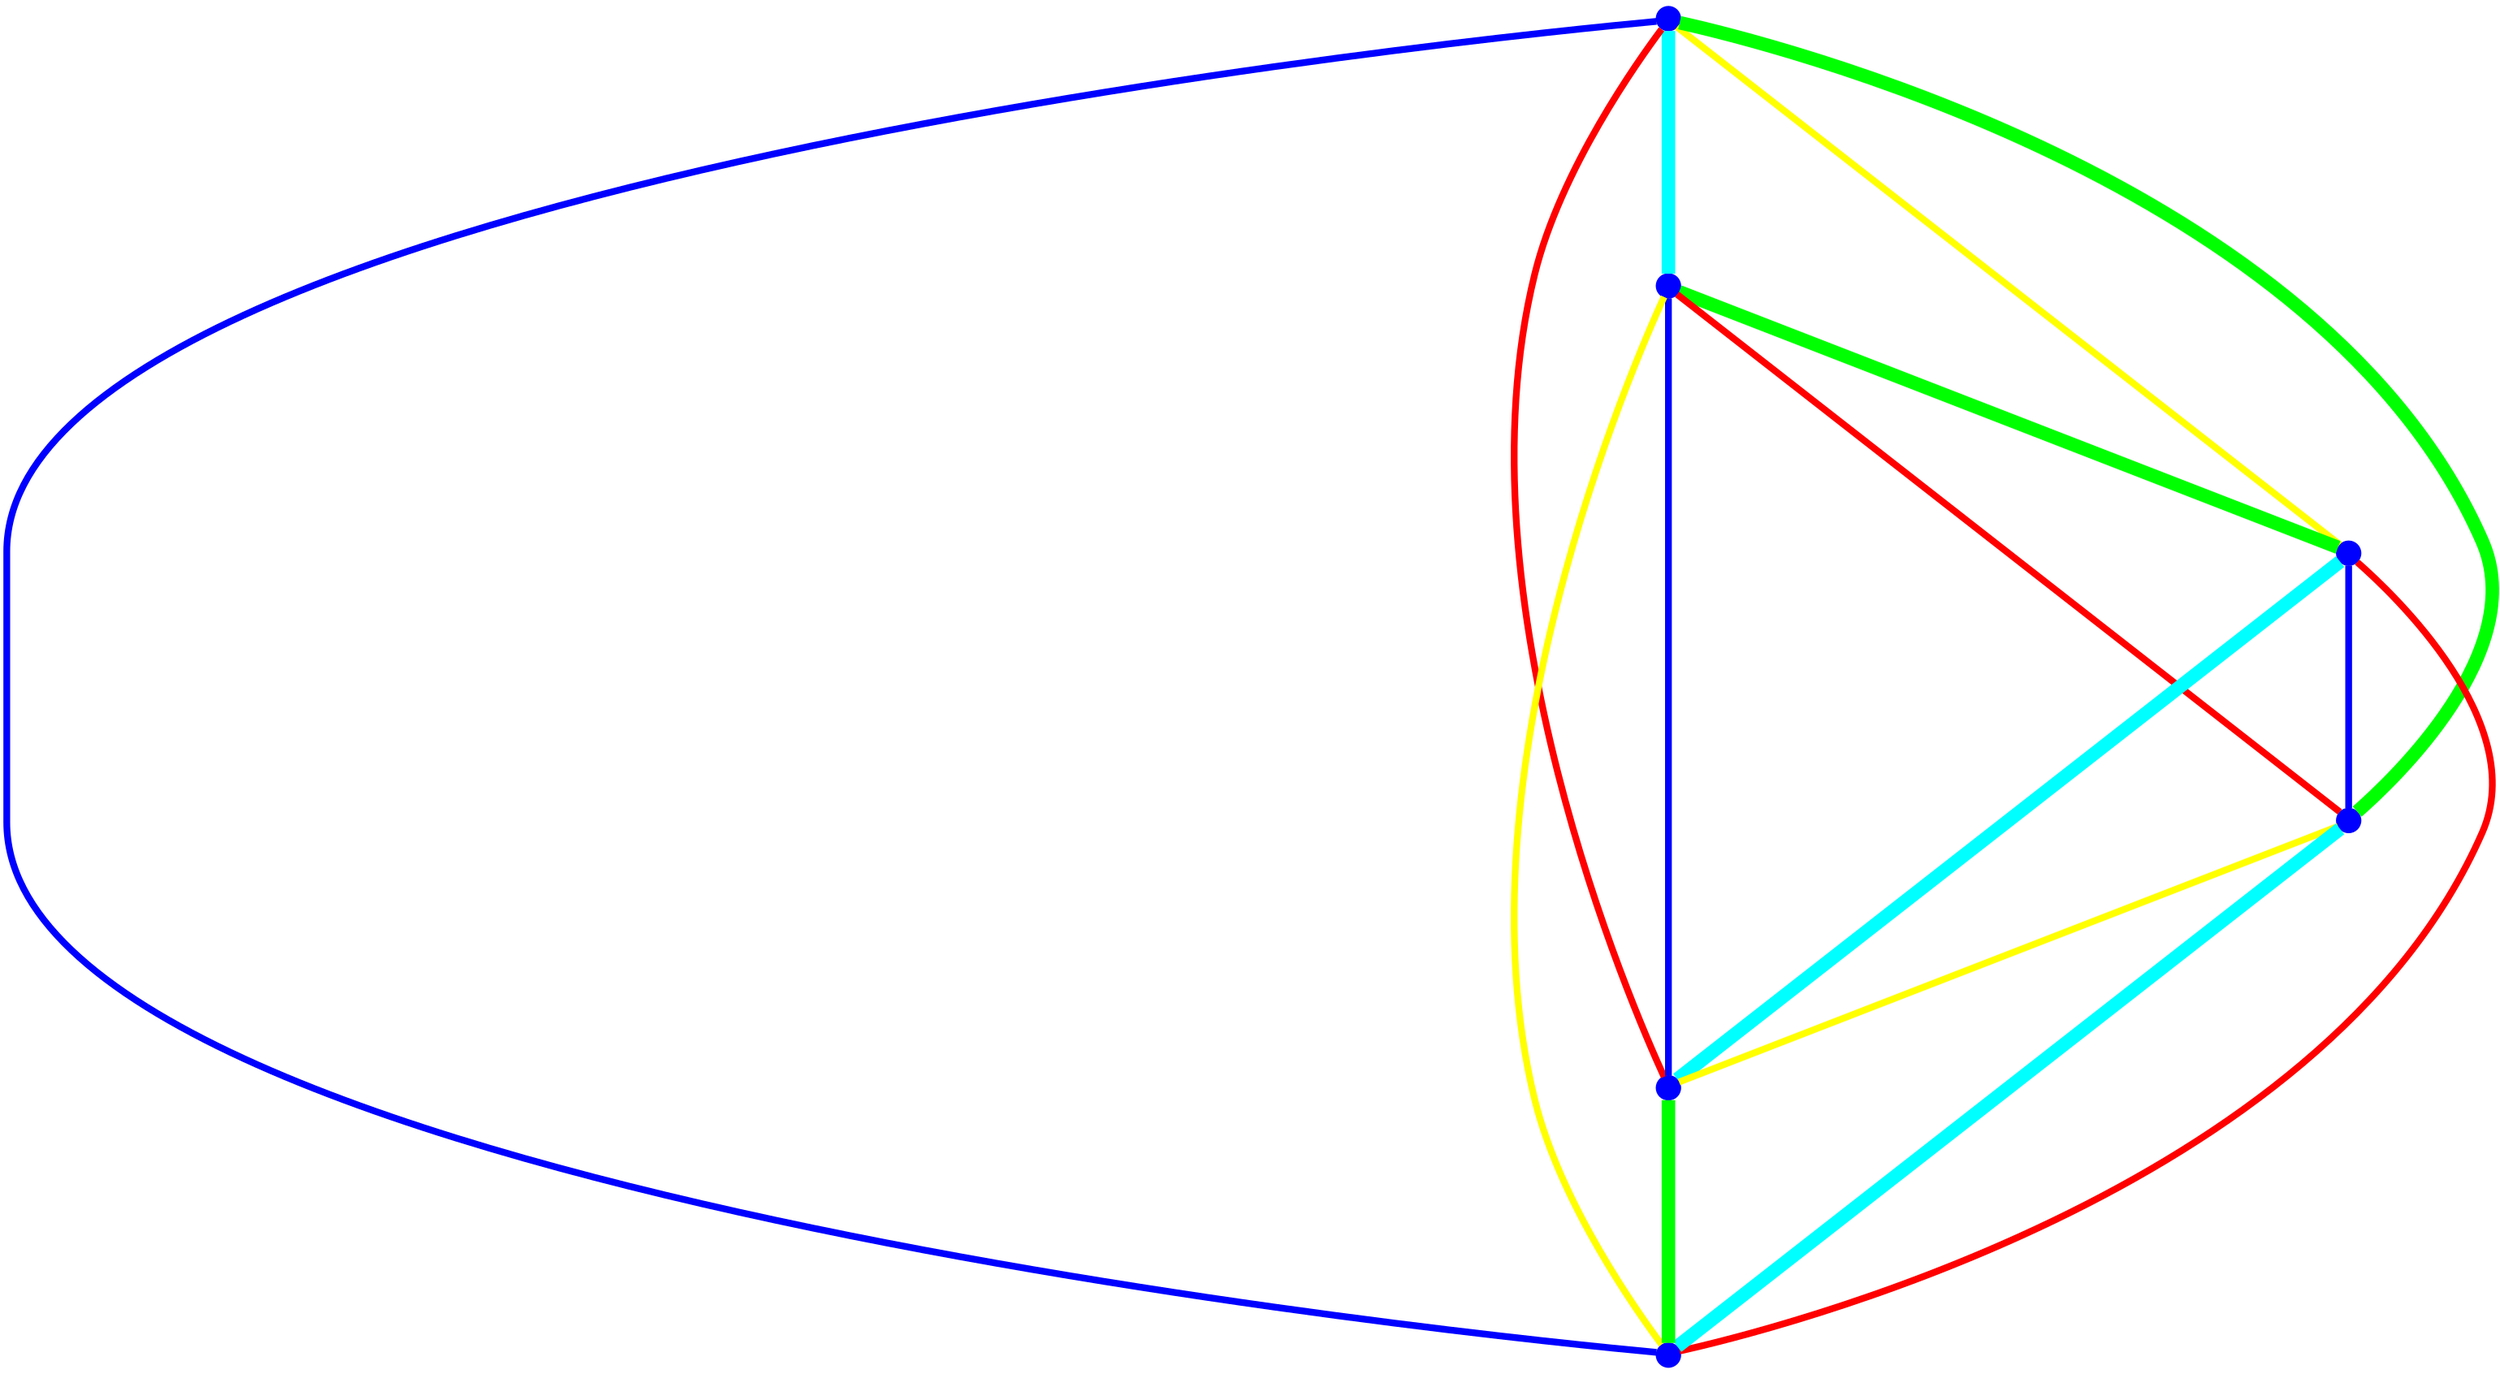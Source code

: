 graph {
ranksep=2
nodesep=2
node [label="" shape=circle style=filled fixedsize=true color=blue fillcolor=blue width=0.2];
"1" -- "2" [style="solid",penwidth="8",color="cyan"];
"1" -- "3" [style="solid",penwidth="4",color="yellow"];
"1" -- "4" [style="solid",penwidth="8",color="green"];
"1" -- "5" [style="solid",penwidth="4",color="red"];
"1" -- "6" [style="solid",penwidth="4",color="blue"];
"2" -- "3" [style="solid",penwidth="8",color="green"];
"2" -- "4" [style="solid",penwidth="4",color="red"];
"2" -- "5" [style="solid",penwidth="4",color="blue"];
"2" -- "6" [style="solid",penwidth="4",color="yellow"];
"3" -- "4" [style="solid",penwidth="4",color="blue"];
"3" -- "5" [style="solid",penwidth="8",color="cyan"];
"3" -- "6" [style="solid",penwidth="4",color="red"];
"4" -- "5" [style="solid",penwidth="4",color="yellow"];
"4" -- "6" [style="solid",penwidth="8",color="cyan"];
"5" -- "6" [style="solid",penwidth="8",color="green"];
}
